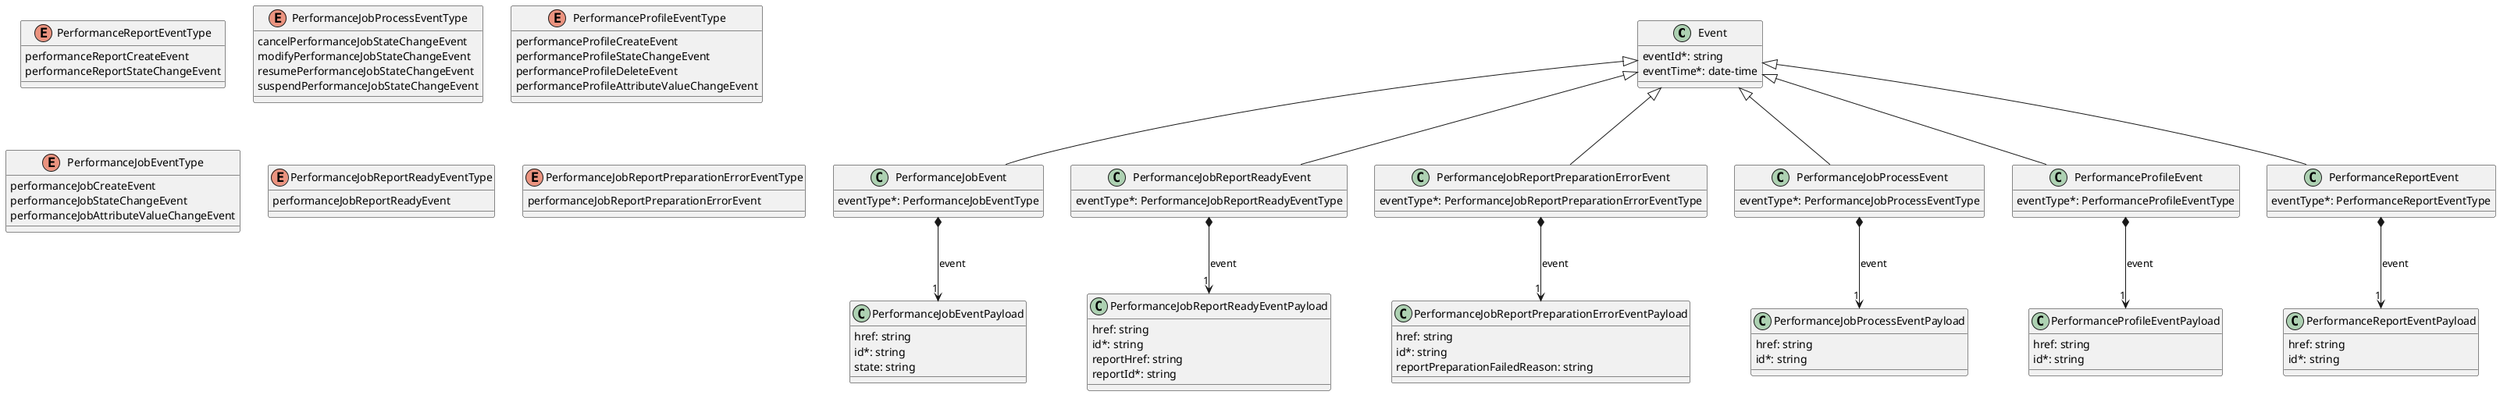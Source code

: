 @startuml performanceMonitoringNotificationModel

class Event {

    eventId*: string
    eventTime*: date-time
}



class PerformanceJobEvent {

    eventType*: PerformanceJobEventType
}
Event <|-- PerformanceJobEvent

PerformanceJobEvent *-->"1" PerformanceJobEventPayload : event


class PerformanceJobEventPayload {

    href: string
    id*: string
    state: string
}



class PerformanceJobReportReadyEvent {

    eventType*: PerformanceJobReportReadyEventType
}
Event <|-- PerformanceJobReportReadyEvent

PerformanceJobReportReadyEvent *-->"1" PerformanceJobReportReadyEventPayload : event


class PerformanceJobReportReadyEventPayload {

    href: string
    id*: string
    reportHref: string
    reportId*: string
}



class PerformanceJobReportPreparationErrorEvent {

    eventType*: PerformanceJobReportPreparationErrorEventType
}
Event <|-- PerformanceJobReportPreparationErrorEvent

PerformanceJobReportPreparationErrorEvent *-->"1" PerformanceJobReportPreparationErrorEventPayload : event


class PerformanceJobReportPreparationErrorEventPayload {

    href: string
    id*: string
    reportPreparationFailedReason: string
}




class PerformanceJobProcessEvent {

    eventType*: PerformanceJobProcessEventType
}
Event <|-- PerformanceJobProcessEvent

PerformanceJobProcessEvent *-->"1" PerformanceJobProcessEventPayload : event


class PerformanceJobProcessEventPayload {

    href: string
    id*: string
}



class PerformanceProfileEvent {

    eventType*: PerformanceProfileEventType
}
Event <|-- PerformanceProfileEvent

PerformanceProfileEvent *-->"1" PerformanceProfileEventPayload : event


class PerformanceProfileEventPayload {

    href: string
    id*: string
}




class PerformanceReportEvent {

    eventType*: PerformanceReportEventType
}
Event <|-- PerformanceReportEvent

PerformanceReportEvent *-->"1" PerformanceReportEventPayload : event


class PerformanceReportEventPayload {

    href: string
    id*: string
}



enum PerformanceReportEventType {

    performanceReportCreateEvent
    performanceReportStateChangeEvent
}

enum PerformanceJobProcessEventType {

    cancelPerformanceJobStateChangeEvent
    modifyPerformanceJobStateChangeEvent
    resumePerformanceJobStateChangeEvent
    suspendPerformanceJobStateChangeEvent
}

enum PerformanceProfileEventType {

    performanceProfileCreateEvent
    performanceProfileStateChangeEvent
    performanceProfileDeleteEvent
    performanceProfileAttributeValueChangeEvent
}

enum PerformanceJobEventType {

    performanceJobCreateEvent
    performanceJobStateChangeEvent
    performanceJobAttributeValueChangeEvent
}


enum PerformanceJobReportReadyEventType {

    performanceJobReportReadyEvent
}

enum PerformanceJobReportPreparationErrorEventType {

    performanceJobReportPreparationErrorEvent
}
@enduml